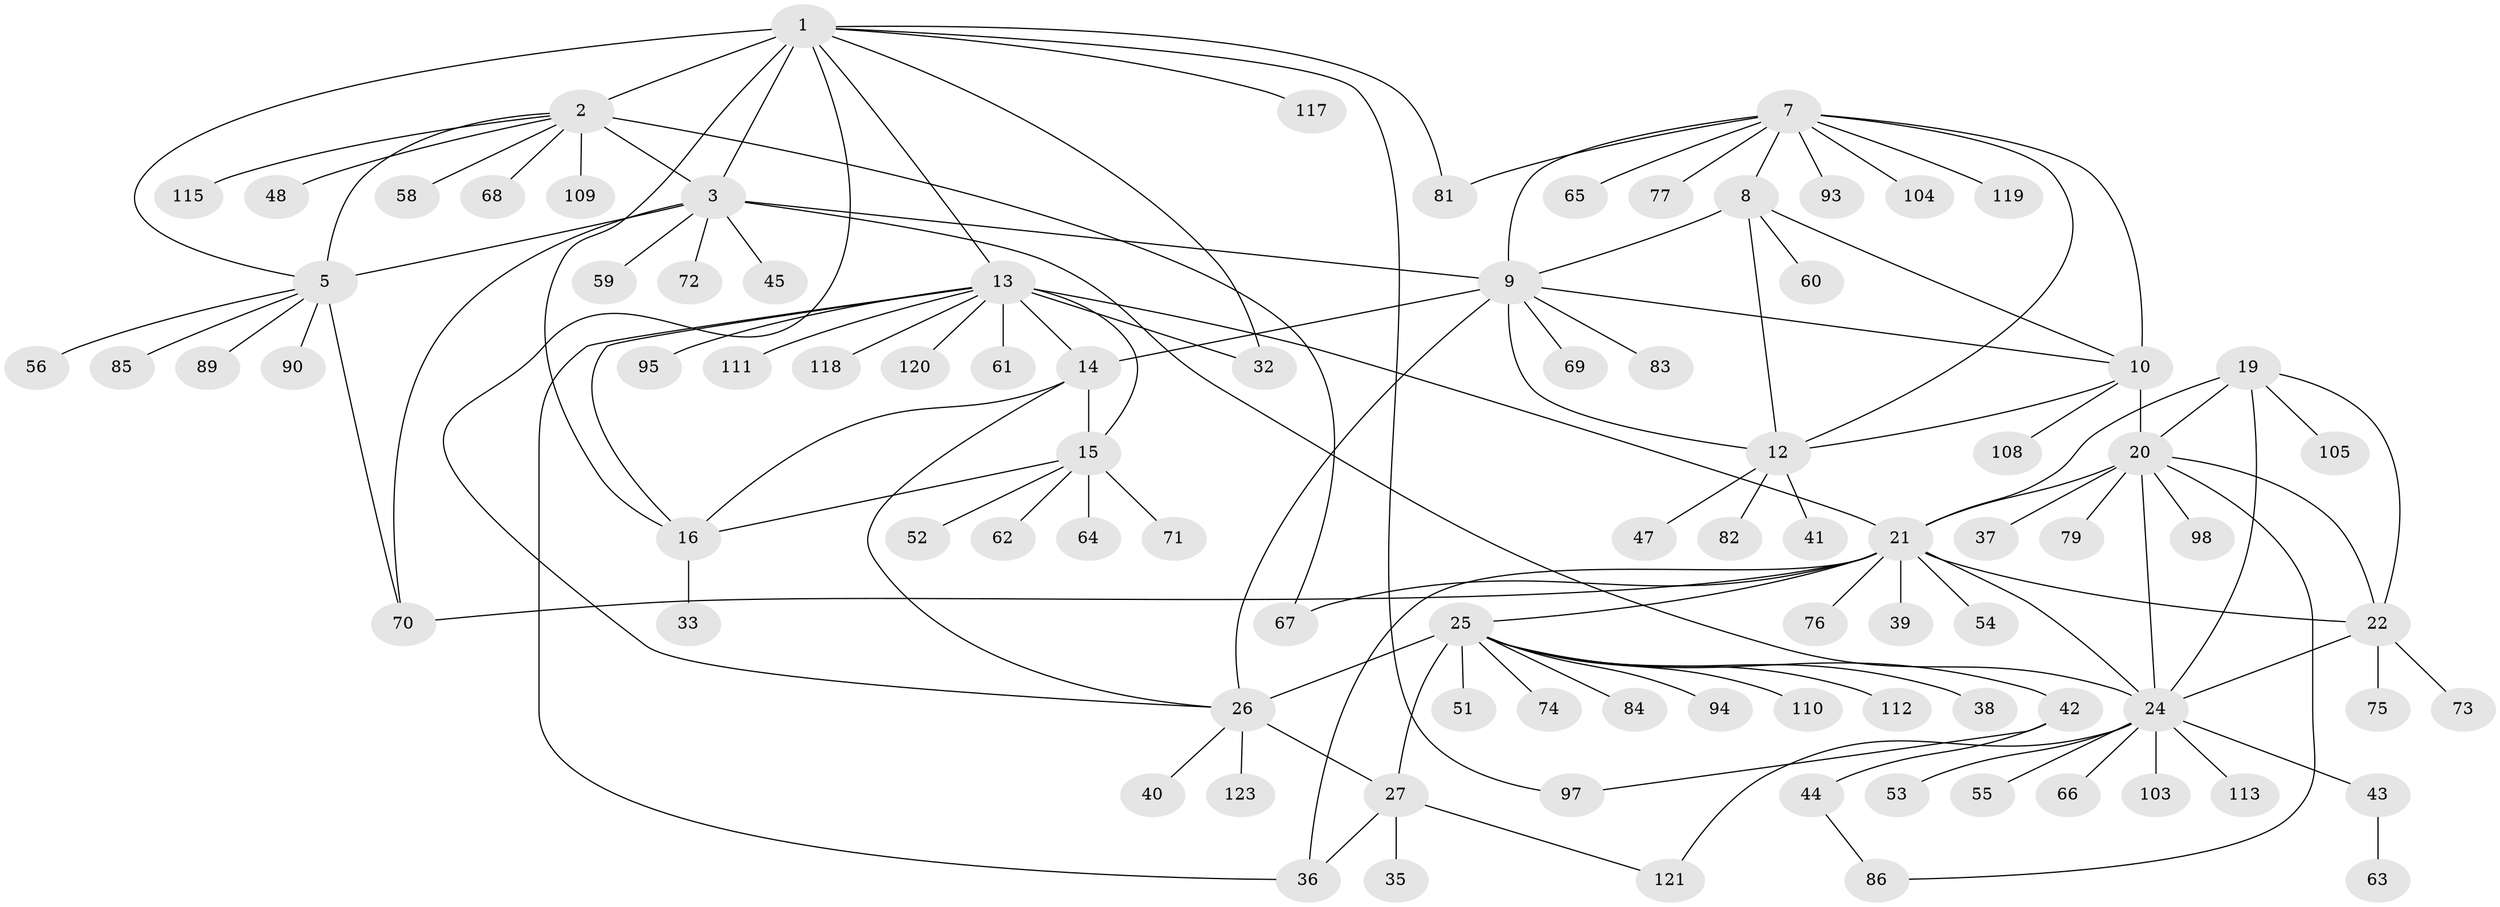 // Generated by graph-tools (version 1.1) at 2025/24/03/03/25 07:24:13]
// undirected, 92 vertices, 127 edges
graph export_dot {
graph [start="1"]
  node [color=gray90,style=filled];
  1 [super="+102"];
  2 [super="+6"];
  3 [super="+4"];
  5 [super="+91"];
  7 [super="+11"];
  8 [super="+78"];
  9 [super="+50"];
  10 [super="+100"];
  12 [super="+49"];
  13 [super="+17"];
  14 [super="+18"];
  15 [super="+96"];
  16 [super="+122"];
  19 [super="+31"];
  20 [super="+106"];
  21 [super="+23"];
  22 [super="+34"];
  24 [super="+107"];
  25 [super="+28"];
  26 [super="+29"];
  27 [super="+30"];
  32;
  33;
  35;
  36 [super="+87"];
  37;
  38;
  39 [super="+88"];
  40;
  41 [super="+80"];
  42 [super="+116"];
  43 [super="+57"];
  44 [super="+46"];
  45;
  47;
  48;
  51;
  52 [super="+101"];
  53;
  54;
  55;
  56;
  58 [super="+92"];
  59;
  60;
  61;
  62;
  63;
  64;
  65;
  66;
  67;
  68;
  69;
  70 [super="+124"];
  71;
  72;
  73;
  74;
  75;
  76;
  77;
  79;
  81;
  82;
  83;
  84;
  85;
  86 [super="+99"];
  89;
  90;
  93;
  94;
  95;
  97;
  98;
  103;
  104 [super="+114"];
  105;
  108;
  109;
  110;
  111;
  112;
  113;
  115;
  117;
  118;
  119;
  120;
  121;
  123;
  1 -- 2 [weight=2];
  1 -- 3 [weight=2];
  1 -- 5;
  1 -- 81;
  1 -- 97;
  1 -- 117;
  1 -- 26;
  1 -- 13;
  1 -- 16;
  1 -- 32;
  2 -- 3 [weight=4];
  2 -- 5 [weight=2];
  2 -- 109;
  2 -- 67;
  2 -- 68;
  2 -- 48;
  2 -- 115;
  2 -- 58;
  3 -- 5 [weight=2];
  3 -- 45;
  3 -- 59;
  3 -- 70;
  3 -- 72;
  3 -- 9;
  3 -- 24;
  5 -- 56;
  5 -- 85;
  5 -- 89;
  5 -- 90;
  5 -- 70;
  7 -- 8 [weight=2];
  7 -- 9 [weight=2];
  7 -- 10 [weight=2];
  7 -- 12 [weight=2];
  7 -- 65;
  7 -- 81;
  7 -- 119;
  7 -- 104;
  7 -- 77;
  7 -- 93;
  8 -- 9;
  8 -- 10;
  8 -- 12;
  8 -- 60;
  9 -- 10;
  9 -- 12;
  9 -- 14;
  9 -- 26;
  9 -- 69;
  9 -- 83;
  10 -- 12;
  10 -- 20;
  10 -- 108;
  12 -- 41;
  12 -- 47;
  12 -- 82;
  13 -- 14 [weight=4];
  13 -- 15 [weight=2];
  13 -- 16 [weight=2];
  13 -- 32;
  13 -- 36;
  13 -- 61;
  13 -- 111;
  13 -- 118;
  13 -- 120;
  13 -- 21;
  13 -- 95;
  14 -- 15 [weight=2];
  14 -- 16 [weight=2];
  14 -- 26;
  15 -- 16;
  15 -- 52;
  15 -- 62;
  15 -- 64;
  15 -- 71;
  16 -- 33;
  19 -- 20;
  19 -- 21 [weight=2];
  19 -- 22;
  19 -- 24;
  19 -- 105;
  20 -- 21 [weight=2];
  20 -- 22;
  20 -- 24;
  20 -- 37;
  20 -- 79;
  20 -- 86;
  20 -- 98;
  21 -- 22 [weight=2];
  21 -- 24 [weight=2];
  21 -- 25;
  21 -- 36;
  21 -- 54;
  21 -- 67;
  21 -- 76;
  21 -- 70;
  21 -- 39;
  22 -- 24;
  22 -- 73;
  22 -- 75;
  24 -- 43;
  24 -- 53;
  24 -- 55;
  24 -- 66;
  24 -- 103;
  24 -- 113;
  24 -- 121;
  25 -- 26 [weight=4];
  25 -- 27 [weight=4];
  25 -- 112;
  25 -- 38;
  25 -- 42;
  25 -- 74;
  25 -- 110;
  25 -- 51;
  25 -- 84;
  25 -- 94;
  26 -- 27 [weight=4];
  26 -- 40;
  26 -- 123;
  27 -- 121;
  27 -- 35;
  27 -- 36;
  42 -- 44;
  42 -- 97;
  43 -- 63;
  44 -- 86;
}
